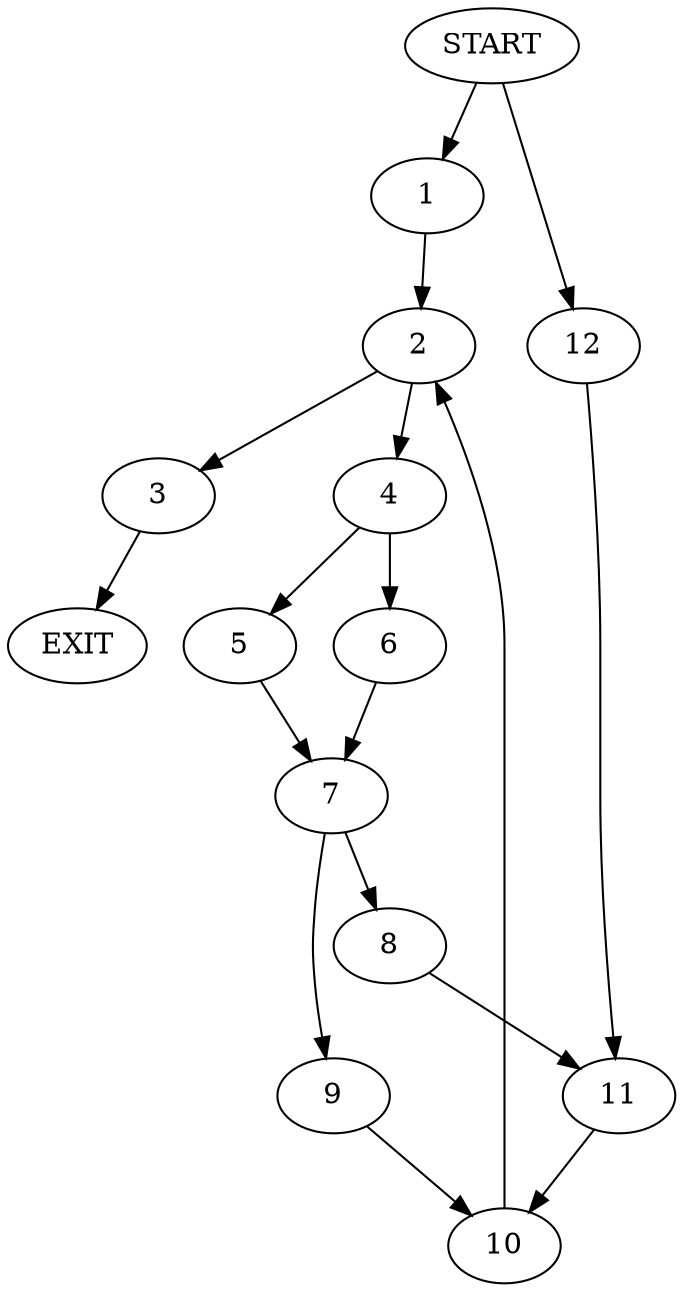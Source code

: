 digraph {
0 [label="START"]
13 [label="EXIT"]
0 -> 1
1 -> 2
2 -> 3
2 -> 4
4 -> 5
4 -> 6
3 -> 13
5 -> 7
6 -> 7
7 -> 8
7 -> 9
9 -> 10
8 -> 11
11 -> 10
0 -> 12
12 -> 11
10 -> 2
}
